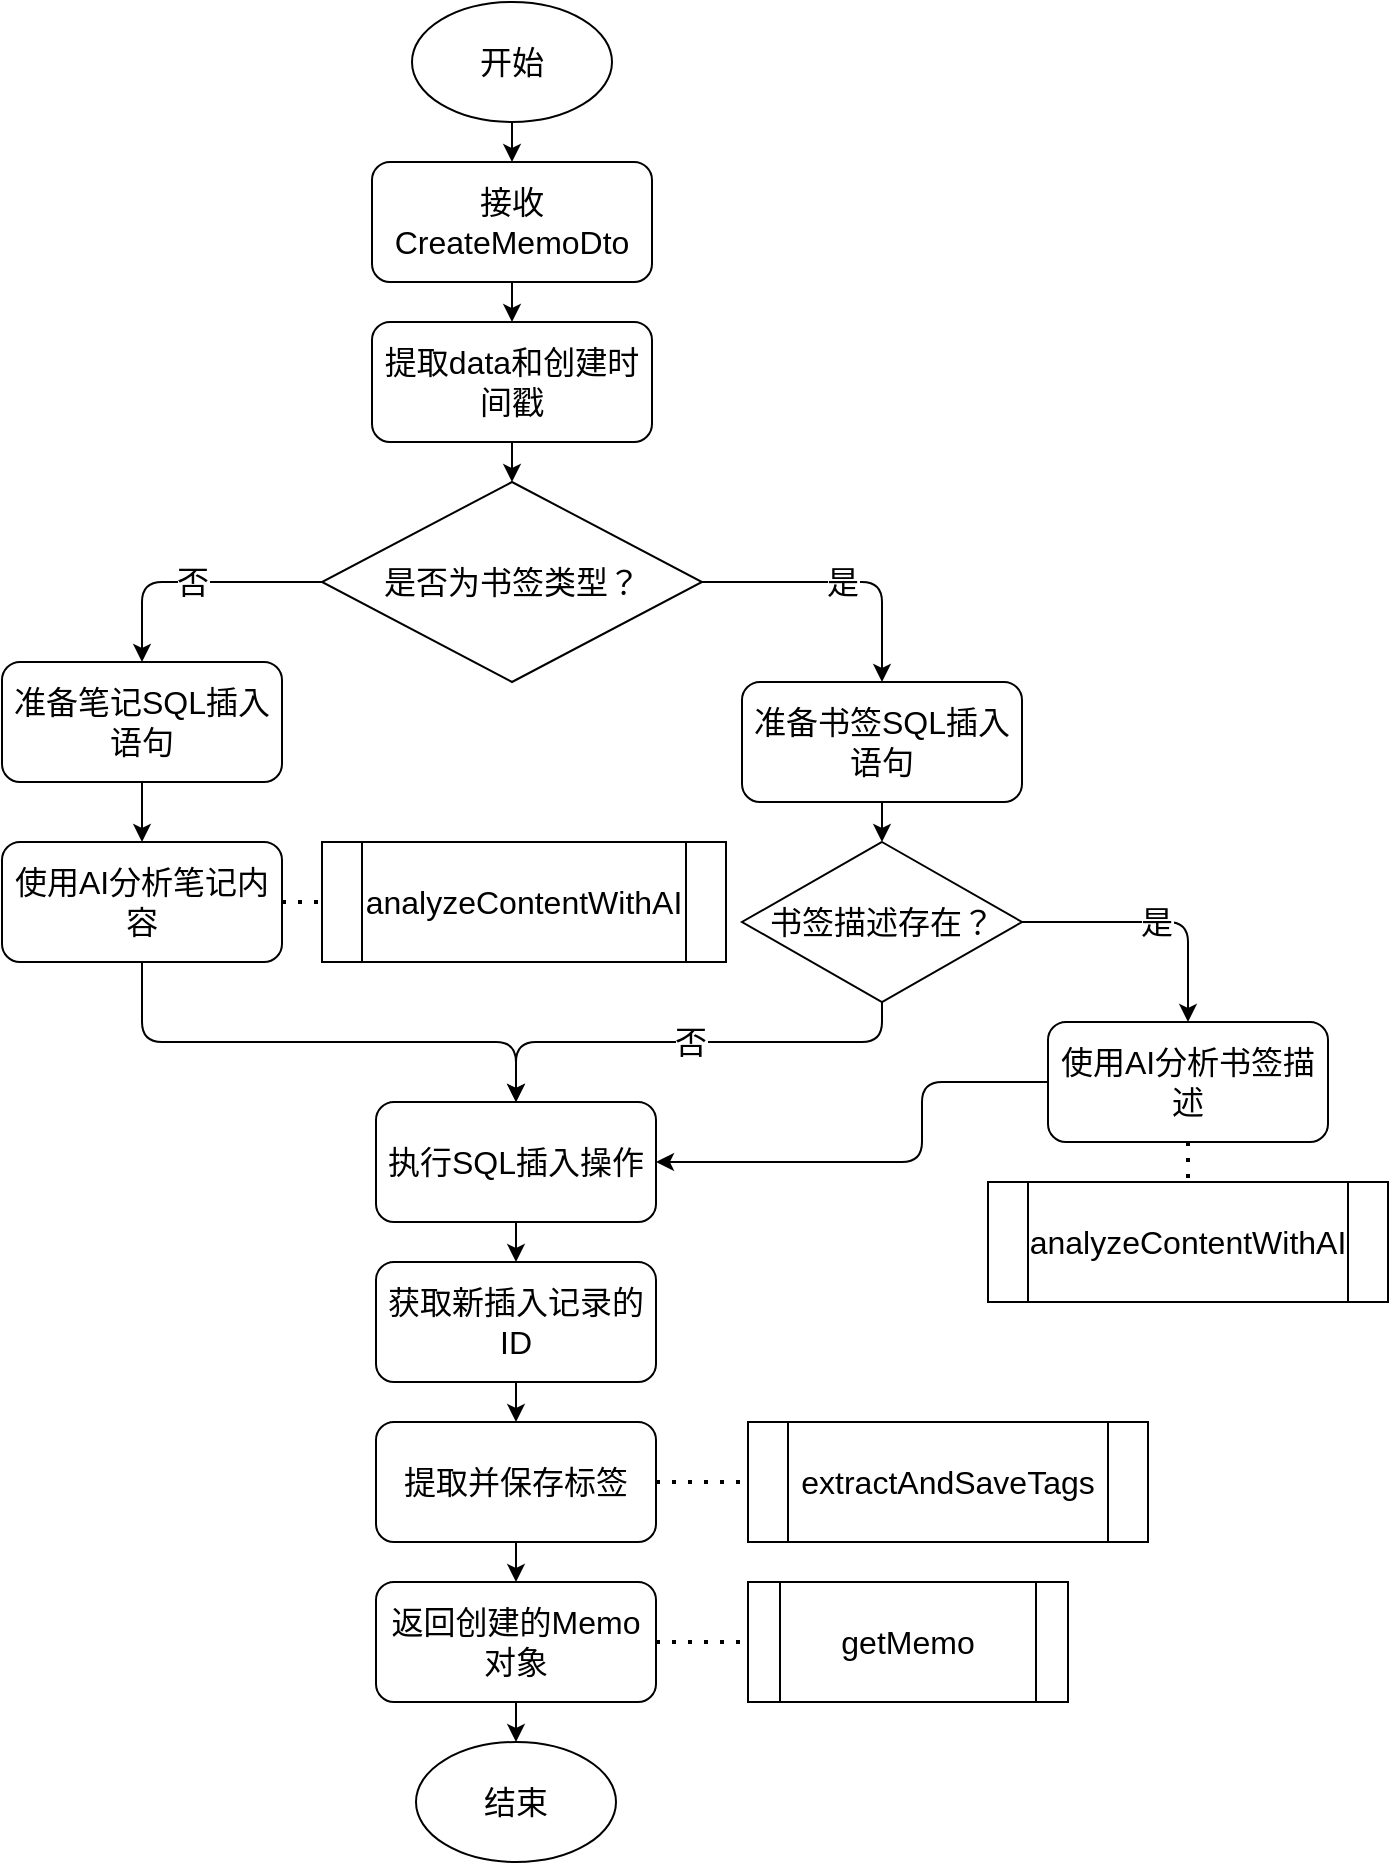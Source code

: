 <mxfile version="24.7.17">
  <diagram id="C5RBs43odoN-OGVZpm-9" name="Page-1">
    <mxGraphModel dx="2302" dy="1389" grid="1" gridSize="10" guides="1" tooltips="1" connect="1" arrows="1" fold="1" page="1" pageScale="1" pageWidth="827" pageHeight="1169" math="0" shadow="0">
      <root>
        <mxCell id="0" />
        <mxCell id="1" parent="0" />
        <mxCell id="start" value="开始" style="ellipse;whiteSpace=wrap;html=1;fontSize=16;" parent="1" vertex="1">
          <mxGeometry x="355" y="100" width="100" height="60" as="geometry" />
        </mxCell>
        <mxCell id="2" value="接收CreateMemoDto" style="rounded=1;whiteSpace=wrap;html=1;fontSize=16;" parent="1" vertex="1">
          <mxGeometry x="335" y="180" width="140" height="60" as="geometry" />
        </mxCell>
        <mxCell id="3" value="提取data和创建时间戳" style="rounded=1;whiteSpace=wrap;html=1;fontSize=16;" parent="1" vertex="1">
          <mxGeometry x="335" y="260" width="140" height="60" as="geometry" />
        </mxCell>
        <mxCell id="4" value="是否为书签类型？" style="rhombus;whiteSpace=wrap;html=1;fontSize=16;" parent="1" vertex="1">
          <mxGeometry x="310" y="340" width="190" height="100" as="geometry" />
        </mxCell>
        <mxCell id="5" value="准备书签SQL插入语句" style="rounded=1;whiteSpace=wrap;html=1;fontSize=16;" parent="1" vertex="1">
          <mxGeometry x="520" y="440" width="140" height="60" as="geometry" />
        </mxCell>
        <mxCell id="6" value="准备笔记SQL插入语句" style="rounded=1;whiteSpace=wrap;html=1;fontSize=16;" parent="1" vertex="1">
          <mxGeometry x="150" y="430" width="140" height="60" as="geometry" />
        </mxCell>
        <mxCell id="7" value="书签描述存在？" style="rhombus;whiteSpace=wrap;html=1;fontSize=16;" parent="1" vertex="1">
          <mxGeometry x="520" y="520" width="140" height="80" as="geometry" />
        </mxCell>
        <mxCell id="8" value="使用AI分析笔记内容" style="rounded=1;whiteSpace=wrap;html=1;fontSize=16;" parent="1" vertex="1">
          <mxGeometry x="150" y="520" width="140" height="60" as="geometry" />
        </mxCell>
        <mxCell id="10" value="执行SQL插入操作" style="rounded=1;whiteSpace=wrap;html=1;fontSize=16;" parent="1" vertex="1">
          <mxGeometry x="337" y="650" width="140" height="60" as="geometry" />
        </mxCell>
        <mxCell id="11" value="获取新插入记录的ID" style="rounded=1;whiteSpace=wrap;html=1;fontSize=16;" parent="1" vertex="1">
          <mxGeometry x="337" y="730" width="140" height="60" as="geometry" />
        </mxCell>
        <mxCell id="12" value="提取并保存标签" style="rounded=1;whiteSpace=wrap;html=1;fontSize=16;" parent="1" vertex="1">
          <mxGeometry x="337" y="810" width="140" height="60" as="geometry" />
        </mxCell>
        <mxCell id="13" value="返回创建的Memo对象" style="rounded=1;whiteSpace=wrap;html=1;fontSize=16;" parent="1" vertex="1">
          <mxGeometry x="337" y="890" width="140" height="60" as="geometry" />
        </mxCell>
        <mxCell id="end" value="结束" style="ellipse;whiteSpace=wrap;html=1;fontSize=16;" parent="1" vertex="1">
          <mxGeometry x="357" y="970" width="100" height="60" as="geometry" />
        </mxCell>
        <mxCell id="arrow1" value="" style="endArrow=classic;html=1;exitX=0.5;exitY=1;exitDx=0;exitDy=0;entryX=0.5;entryY=0;entryDx=0;entryDy=0;fontSize=16;" parent="1" source="start" target="2" edge="1">
          <mxGeometry width="50" height="50" relative="1" as="geometry">
            <mxPoint x="390" y="410" as="sourcePoint" />
            <mxPoint x="440" y="360" as="targetPoint" />
          </mxGeometry>
        </mxCell>
        <mxCell id="arrow2" value="" style="endArrow=classic;html=1;exitX=0.5;exitY=1;exitDx=0;exitDy=0;entryX=0.5;entryY=0;entryDx=0;entryDy=0;fontSize=16;" parent="1" source="2" target="3" edge="1">
          <mxGeometry width="50" height="50" relative="1" as="geometry">
            <mxPoint x="390" y="410" as="sourcePoint" />
            <mxPoint x="440" y="360" as="targetPoint" />
          </mxGeometry>
        </mxCell>
        <mxCell id="arrow3" value="" style="endArrow=classic;html=1;exitX=0.5;exitY=1;exitDx=0;exitDy=0;entryX=0.5;entryY=0;entryDx=0;entryDy=0;fontSize=16;" parent="1" source="3" target="4" edge="1">
          <mxGeometry width="50" height="50" relative="1" as="geometry">
            <mxPoint x="390" y="410" as="sourcePoint" />
            <mxPoint x="440" y="360" as="targetPoint" />
          </mxGeometry>
        </mxCell>
        <mxCell id="arrow4" value="是" style="endArrow=classic;html=1;exitX=1;exitY=0.5;exitDx=0;exitDy=0;entryX=0.5;entryY=0;entryDx=0;entryDy=0;fontSize=16;" parent="1" source="4" target="5" edge="1">
          <mxGeometry width="50" height="50" relative="1" as="geometry">
            <mxPoint x="390" y="410" as="sourcePoint" />
            <mxPoint x="440" y="360" as="targetPoint" />
            <Array as="points">
              <mxPoint x="590" y="390" />
            </Array>
          </mxGeometry>
        </mxCell>
        <mxCell id="arrow5" value="否" style="endArrow=classic;html=1;fontSize=16;edgeStyle=orthogonalEdgeStyle;" parent="1" source="4" target="6" edge="1">
          <mxGeometry width="50" height="50" relative="1" as="geometry">
            <mxPoint x="390" y="410" as="sourcePoint" />
            <mxPoint x="440" y="360" as="targetPoint" />
            <Array as="points">
              <mxPoint x="220" y="390" />
            </Array>
          </mxGeometry>
        </mxCell>
        <mxCell id="arrow6" value="" style="endArrow=classic;html=1;entryX=0.5;entryY=0;entryDx=0;entryDy=0;fontSize=16;" parent="1" source="5" target="7" edge="1">
          <mxGeometry width="50" height="50" relative="1" as="geometry">
            <mxPoint x="590" y="480" as="sourcePoint" />
            <mxPoint x="440" y="540" as="targetPoint" />
          </mxGeometry>
        </mxCell>
        <mxCell id="arrow7" value="" style="endArrow=classic;html=1;entryX=0.5;entryY=0;entryDx=0;entryDy=0;fontSize=16;" parent="1" source="6" target="8" edge="1">
          <mxGeometry width="50" height="50" relative="1" as="geometry">
            <mxPoint x="220.0" y="480" as="sourcePoint" />
            <mxPoint x="440" y="540" as="targetPoint" />
          </mxGeometry>
        </mxCell>
        <mxCell id="arrow8" value="是" style="endArrow=classic;html=1;exitX=1;exitY=0.5;exitDx=0;exitDy=0;fontSize=16;edgeStyle=orthogonalEdgeStyle;" parent="1" source="7" target="9" edge="1">
          <mxGeometry width="50" height="50" relative="1" as="geometry">
            <mxPoint x="390" y="590" as="sourcePoint" />
            <mxPoint x="440" y="540" as="targetPoint" />
          </mxGeometry>
        </mxCell>
        <mxCell id="arrow9" value="否" style="endArrow=classic;html=1;exitX=0.5;exitY=1;exitDx=0;exitDy=0;fontSize=16;edgeStyle=orthogonalEdgeStyle;" parent="1" source="7" edge="1" target="10">
          <mxGeometry width="50" height="50" relative="1" as="geometry">
            <mxPoint x="390" y="610" as="sourcePoint" />
            <mxPoint x="590" y="700" as="targetPoint" />
            <Array as="points">
              <mxPoint x="590" y="620" />
              <mxPoint x="407" y="620" />
            </Array>
          </mxGeometry>
        </mxCell>
        <mxCell id="arrow10" value="" style="endArrow=classic;html=1;exitX=0.5;exitY=1;exitDx=0;exitDy=0;fontSize=16;" parent="1" source="9" edge="1">
          <mxGeometry width="50" height="50" relative="1" as="geometry">
            <mxPoint x="383" y="560" as="sourcePoint" />
            <mxPoint x="743" y="650" as="targetPoint" />
          </mxGeometry>
        </mxCell>
        <mxCell id="arrow11" value="" style="endArrow=classic;html=1;fontSize=16;edgeStyle=orthogonalEdgeStyle;" parent="1" edge="1" target="10" source="9">
          <mxGeometry width="50" height="50" relative="1" as="geometry">
            <mxPoint x="743" y="670" as="sourcePoint" />
            <mxPoint x="583" y="670" as="targetPoint" />
            <Array as="points">
              <mxPoint x="610" y="640" />
              <mxPoint x="610" y="680" />
            </Array>
          </mxGeometry>
        </mxCell>
        <mxCell id="arrow12" value="" style="endArrow=classic;html=1;fontSize=16;edgeStyle=orthogonalEdgeStyle;" parent="1" source="8" edge="1" target="10">
          <mxGeometry width="50" height="50" relative="1" as="geometry">
            <mxPoint x="390" y="610" as="sourcePoint" />
            <mxPoint x="230" y="700" as="targetPoint" />
            <Array as="points">
              <mxPoint x="220" y="620" />
              <mxPoint x="407" y="620" />
            </Array>
          </mxGeometry>
        </mxCell>
        <mxCell id="arrow16" value="" style="endArrow=classic;html=1;exitX=0.5;exitY=1;exitDx=0;exitDy=0;entryX=0.5;entryY=0;entryDx=0;entryDy=0;fontSize=16;" parent="1" source="10" target="11" edge="1">
          <mxGeometry width="50" height="50" relative="1" as="geometry">
            <mxPoint x="383" y="740" as="sourcePoint" />
            <mxPoint x="433" y="690" as="targetPoint" />
          </mxGeometry>
        </mxCell>
        <mxCell id="arrow17" value="" style="endArrow=classic;html=1;exitX=0.5;exitY=1;exitDx=0;exitDy=0;entryX=0.5;entryY=0;entryDx=0;entryDy=0;fontSize=16;" parent="1" source="11" target="12" edge="1">
          <mxGeometry width="50" height="50" relative="1" as="geometry">
            <mxPoint x="383" y="700" as="sourcePoint" />
            <mxPoint x="433" y="650" as="targetPoint" />
          </mxGeometry>
        </mxCell>
        <mxCell id="arrow18" value="" style="endArrow=classic;html=1;exitX=0.5;exitY=1;exitDx=0;exitDy=0;entryX=0.5;entryY=0;entryDx=0;entryDy=0;fontSize=16;" parent="1" source="12" target="13" edge="1">
          <mxGeometry width="50" height="50" relative="1" as="geometry">
            <mxPoint x="383" y="780" as="sourcePoint" />
            <mxPoint x="433" y="730" as="targetPoint" />
          </mxGeometry>
        </mxCell>
        <mxCell id="arrow19" value="" style="endArrow=classic;html=1;exitX=0.5;exitY=1;exitDx=0;exitDy=0;entryX=0.5;entryY=0;entryDx=0;entryDy=0;fontSize=16;" parent="1" source="13" target="end" edge="1">
          <mxGeometry width="50" height="50" relative="1" as="geometry">
            <mxPoint x="383" y="760" as="sourcePoint" />
            <mxPoint x="433" y="710" as="targetPoint" />
          </mxGeometry>
        </mxCell>
        <mxCell id="20" value="analyzeContentWithAI" style="shape=process;whiteSpace=wrap;html=1;backgroundOutline=1;fontSize=16;" parent="1" vertex="1">
          <mxGeometry x="643" y="690" width="200" height="60" as="geometry" />
        </mxCell>
        <mxCell id="21" value="analyzeContentWithAI" style="shape=process;whiteSpace=wrap;html=1;backgroundOutline=1;fontSize=16;" parent="1" vertex="1">
          <mxGeometry x="310" y="520" width="202" height="60" as="geometry" />
        </mxCell>
        <mxCell id="22" value="extractAndSaveTags" style="shape=process;whiteSpace=wrap;html=1;backgroundOutline=1;fontSize=16;" parent="1" vertex="1">
          <mxGeometry x="523" y="810" width="200" height="60" as="geometry" />
        </mxCell>
        <mxCell id="23" value="getMemo" style="shape=process;whiteSpace=wrap;html=1;backgroundOutline=1;fontSize=16;" parent="1" vertex="1">
          <mxGeometry x="523" y="890" width="160" height="60" as="geometry" />
        </mxCell>
        <mxCell id="24" value="" style="endArrow=none;dashed=1;html=1;dashPattern=1 3;strokeWidth=2;exitX=1;exitY=0.5;exitDx=0;exitDy=0;entryX=0;entryY=0.5;entryDx=0;entryDy=0;fontSize=16;" parent="1" source="12" target="22" edge="1">
          <mxGeometry width="50" height="50" relative="1" as="geometry">
            <mxPoint x="383" y="680" as="sourcePoint" />
            <mxPoint x="433" y="630" as="targetPoint" />
          </mxGeometry>
        </mxCell>
        <mxCell id="25" value="" style="endArrow=none;dashed=1;html=1;dashPattern=1 3;strokeWidth=2;exitX=1;exitY=0.5;exitDx=0;exitDy=0;entryX=0;entryY=0.5;entryDx=0;entryDy=0;fontSize=16;" parent="1" source="13" target="23" edge="1">
          <mxGeometry width="50" height="50" relative="1" as="geometry">
            <mxPoint x="383" y="660" as="sourcePoint" />
            <mxPoint x="433" y="610" as="targetPoint" />
          </mxGeometry>
        </mxCell>
        <mxCell id="26" value="" style="endArrow=none;dashed=1;html=1;dashPattern=1 3;strokeWidth=2;exitX=1;exitY=0.5;exitDx=0;exitDy=0;fontSize=16;" parent="1" source="8" target="21" edge="1">
          <mxGeometry width="50" height="50" relative="1" as="geometry">
            <mxPoint x="390" y="590" as="sourcePoint" />
            <mxPoint x="40" y="550" as="targetPoint" />
          </mxGeometry>
        </mxCell>
        <mxCell id="27" value="" style="endArrow=none;dashed=1;html=1;dashPattern=1 3;strokeWidth=2;exitX=0.5;exitY=1;exitDx=0;exitDy=0;entryX=0.5;entryY=0;entryDx=0;entryDy=0;fontSize=16;" parent="1" source="9" target="20" edge="1">
          <mxGeometry width="50" height="50" relative="1" as="geometry">
            <mxPoint x="383" y="580" as="sourcePoint" />
            <mxPoint x="433" y="530" as="targetPoint" />
          </mxGeometry>
        </mxCell>
        <mxCell id="unZdQ2dQYUyTvC0XJinY-31" value="" style="endArrow=classic;html=1;fontSize=16;edgeStyle=orthogonalEdgeStyle;" edge="1" parent="1" target="9">
          <mxGeometry width="50" height="50" relative="1" as="geometry">
            <mxPoint x="743" y="650" as="sourcePoint" />
            <mxPoint x="407" y="690" as="targetPoint" />
          </mxGeometry>
        </mxCell>
        <mxCell id="9" value="使用AI分析书签描述" style="rounded=1;whiteSpace=wrap;html=1;fontSize=16;" parent="1" vertex="1">
          <mxGeometry x="673" y="610" width="140" height="60" as="geometry" />
        </mxCell>
      </root>
    </mxGraphModel>
  </diagram>
</mxfile>
